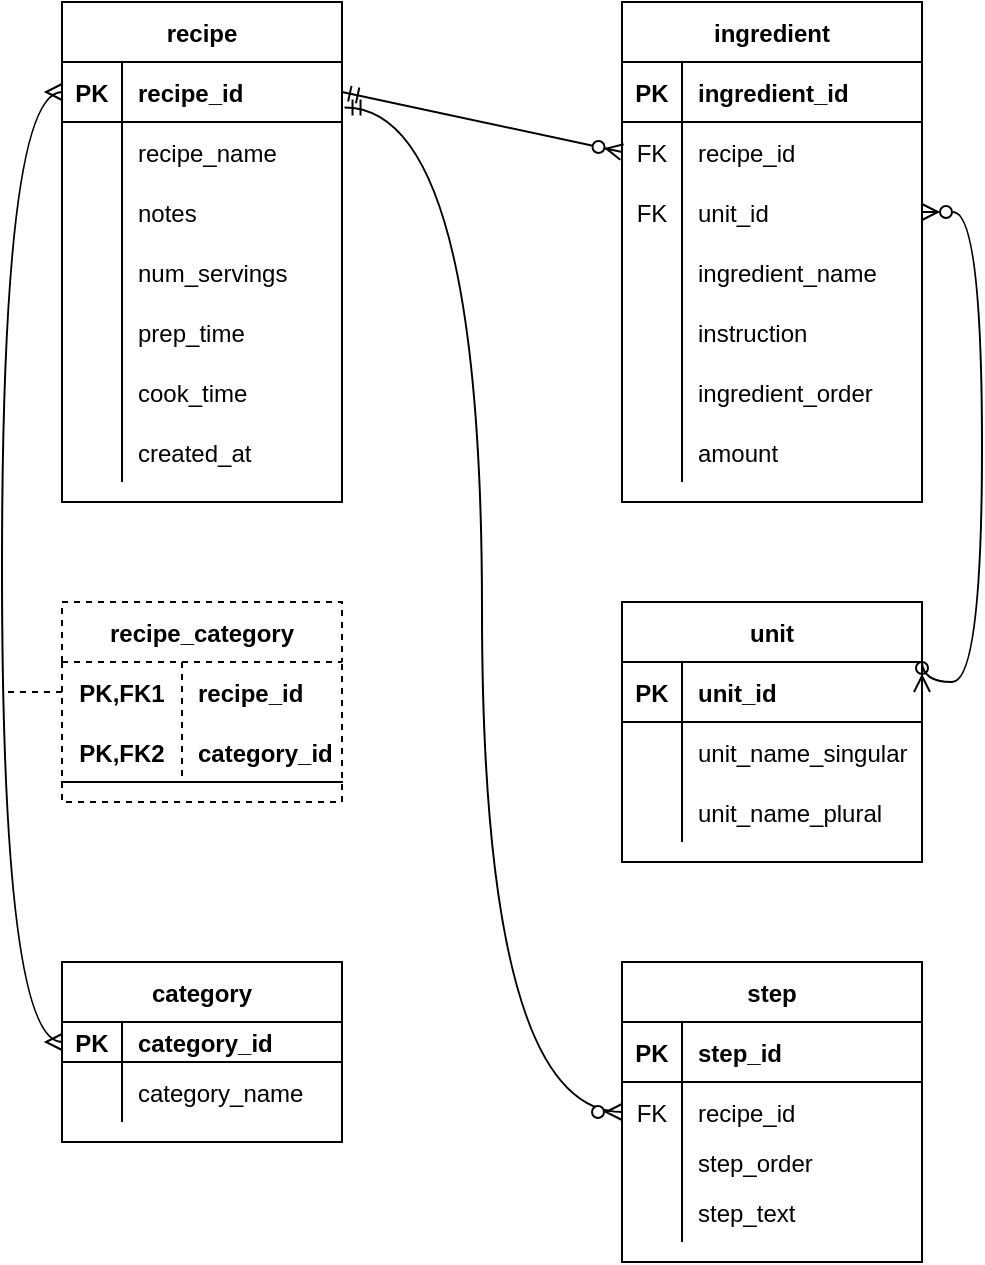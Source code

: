 <mxfile version="20.2.3" type="device"><diagram id="shlKjt4PufoCZt9Cv2Q_" name="Page-1"><mxGraphModel dx="942" dy="685" grid="1" gridSize="10" guides="1" tooltips="1" connect="1" arrows="1" fold="1" page="1" pageScale="1" pageWidth="850" pageHeight="1100" math="0" shadow="0"><root><mxCell id="0"/><mxCell id="1" parent="0"/><mxCell id="l7h1mErhz6-YkLUkvEeA-1" value="recipe" style="shape=table;startSize=30;container=1;collapsible=1;childLayout=tableLayout;fixedRows=1;rowLines=0;fontStyle=1;align=center;resizeLast=1;" vertex="1" parent="1"><mxGeometry x="80" y="40" width="140" height="250" as="geometry"/></mxCell><mxCell id="l7h1mErhz6-YkLUkvEeA-2" value="" style="shape=tableRow;horizontal=0;startSize=0;swimlaneHead=0;swimlaneBody=0;fillColor=none;collapsible=0;dropTarget=0;points=[[0,0.5],[1,0.5]];portConstraint=eastwest;top=0;left=0;right=0;bottom=1;" vertex="1" parent="l7h1mErhz6-YkLUkvEeA-1"><mxGeometry y="30" width="140" height="30" as="geometry"/></mxCell><mxCell id="l7h1mErhz6-YkLUkvEeA-3" value="PK" style="shape=partialRectangle;connectable=0;fillColor=none;top=0;left=0;bottom=0;right=0;fontStyle=1;overflow=hidden;" vertex="1" parent="l7h1mErhz6-YkLUkvEeA-2"><mxGeometry width="30" height="30" as="geometry"><mxRectangle width="30" height="30" as="alternateBounds"/></mxGeometry></mxCell><mxCell id="l7h1mErhz6-YkLUkvEeA-4" value="recipe_id" style="shape=partialRectangle;connectable=0;fillColor=none;top=0;left=0;bottom=0;right=0;align=left;spacingLeft=6;fontStyle=1;overflow=hidden;" vertex="1" parent="l7h1mErhz6-YkLUkvEeA-2"><mxGeometry x="30" width="110" height="30" as="geometry"><mxRectangle width="110" height="30" as="alternateBounds"/></mxGeometry></mxCell><mxCell id="l7h1mErhz6-YkLUkvEeA-5" value="" style="shape=tableRow;horizontal=0;startSize=0;swimlaneHead=0;swimlaneBody=0;fillColor=none;collapsible=0;dropTarget=0;points=[[0,0.5],[1,0.5]];portConstraint=eastwest;top=0;left=0;right=0;bottom=0;" vertex="1" parent="l7h1mErhz6-YkLUkvEeA-1"><mxGeometry y="60" width="140" height="30" as="geometry"/></mxCell><mxCell id="l7h1mErhz6-YkLUkvEeA-6" value="" style="shape=partialRectangle;connectable=0;fillColor=none;top=0;left=0;bottom=0;right=0;editable=1;overflow=hidden;" vertex="1" parent="l7h1mErhz6-YkLUkvEeA-5"><mxGeometry width="30" height="30" as="geometry"><mxRectangle width="30" height="30" as="alternateBounds"/></mxGeometry></mxCell><mxCell id="l7h1mErhz6-YkLUkvEeA-7" value="recipe_name" style="shape=partialRectangle;connectable=0;fillColor=none;top=0;left=0;bottom=0;right=0;align=left;spacingLeft=6;overflow=hidden;" vertex="1" parent="l7h1mErhz6-YkLUkvEeA-5"><mxGeometry x="30" width="110" height="30" as="geometry"><mxRectangle width="110" height="30" as="alternateBounds"/></mxGeometry></mxCell><mxCell id="l7h1mErhz6-YkLUkvEeA-8" value="" style="shape=tableRow;horizontal=0;startSize=0;swimlaneHead=0;swimlaneBody=0;fillColor=none;collapsible=0;dropTarget=0;points=[[0,0.5],[1,0.5]];portConstraint=eastwest;top=0;left=0;right=0;bottom=0;" vertex="1" parent="l7h1mErhz6-YkLUkvEeA-1"><mxGeometry y="90" width="140" height="30" as="geometry"/></mxCell><mxCell id="l7h1mErhz6-YkLUkvEeA-9" value="" style="shape=partialRectangle;connectable=0;fillColor=none;top=0;left=0;bottom=0;right=0;editable=1;overflow=hidden;" vertex="1" parent="l7h1mErhz6-YkLUkvEeA-8"><mxGeometry width="30" height="30" as="geometry"><mxRectangle width="30" height="30" as="alternateBounds"/></mxGeometry></mxCell><mxCell id="l7h1mErhz6-YkLUkvEeA-10" value="notes" style="shape=partialRectangle;connectable=0;fillColor=none;top=0;left=0;bottom=0;right=0;align=left;spacingLeft=6;overflow=hidden;" vertex="1" parent="l7h1mErhz6-YkLUkvEeA-8"><mxGeometry x="30" width="110" height="30" as="geometry"><mxRectangle width="110" height="30" as="alternateBounds"/></mxGeometry></mxCell><mxCell id="l7h1mErhz6-YkLUkvEeA-11" value="" style="shape=tableRow;horizontal=0;startSize=0;swimlaneHead=0;swimlaneBody=0;fillColor=none;collapsible=0;dropTarget=0;points=[[0,0.5],[1,0.5]];portConstraint=eastwest;top=0;left=0;right=0;bottom=0;" vertex="1" parent="l7h1mErhz6-YkLUkvEeA-1"><mxGeometry y="120" width="140" height="30" as="geometry"/></mxCell><mxCell id="l7h1mErhz6-YkLUkvEeA-12" value="" style="shape=partialRectangle;connectable=0;fillColor=none;top=0;left=0;bottom=0;right=0;editable=1;overflow=hidden;" vertex="1" parent="l7h1mErhz6-YkLUkvEeA-11"><mxGeometry width="30" height="30" as="geometry"><mxRectangle width="30" height="30" as="alternateBounds"/></mxGeometry></mxCell><mxCell id="l7h1mErhz6-YkLUkvEeA-13" value="num_servings" style="shape=partialRectangle;connectable=0;fillColor=none;top=0;left=0;bottom=0;right=0;align=left;spacingLeft=6;overflow=hidden;" vertex="1" parent="l7h1mErhz6-YkLUkvEeA-11"><mxGeometry x="30" width="110" height="30" as="geometry"><mxRectangle width="110" height="30" as="alternateBounds"/></mxGeometry></mxCell><mxCell id="l7h1mErhz6-YkLUkvEeA-20" style="shape=tableRow;horizontal=0;startSize=0;swimlaneHead=0;swimlaneBody=0;fillColor=none;collapsible=0;dropTarget=0;points=[[0,0.5],[1,0.5]];portConstraint=eastwest;top=0;left=0;right=0;bottom=0;" vertex="1" parent="l7h1mErhz6-YkLUkvEeA-1"><mxGeometry y="150" width="140" height="30" as="geometry"/></mxCell><mxCell id="l7h1mErhz6-YkLUkvEeA-21" style="shape=partialRectangle;connectable=0;fillColor=none;top=0;left=0;bottom=0;right=0;editable=1;overflow=hidden;" vertex="1" parent="l7h1mErhz6-YkLUkvEeA-20"><mxGeometry width="30" height="30" as="geometry"><mxRectangle width="30" height="30" as="alternateBounds"/></mxGeometry></mxCell><mxCell id="l7h1mErhz6-YkLUkvEeA-22" value="prep_time" style="shape=partialRectangle;connectable=0;fillColor=none;top=0;left=0;bottom=0;right=0;align=left;spacingLeft=6;overflow=hidden;" vertex="1" parent="l7h1mErhz6-YkLUkvEeA-20"><mxGeometry x="30" width="110" height="30" as="geometry"><mxRectangle width="110" height="30" as="alternateBounds"/></mxGeometry></mxCell><mxCell id="l7h1mErhz6-YkLUkvEeA-17" style="shape=tableRow;horizontal=0;startSize=0;swimlaneHead=0;swimlaneBody=0;fillColor=none;collapsible=0;dropTarget=0;points=[[0,0.5],[1,0.5]];portConstraint=eastwest;top=0;left=0;right=0;bottom=0;" vertex="1" parent="l7h1mErhz6-YkLUkvEeA-1"><mxGeometry y="180" width="140" height="30" as="geometry"/></mxCell><mxCell id="l7h1mErhz6-YkLUkvEeA-18" style="shape=partialRectangle;connectable=0;fillColor=none;top=0;left=0;bottom=0;right=0;editable=1;overflow=hidden;" vertex="1" parent="l7h1mErhz6-YkLUkvEeA-17"><mxGeometry width="30" height="30" as="geometry"><mxRectangle width="30" height="30" as="alternateBounds"/></mxGeometry></mxCell><mxCell id="l7h1mErhz6-YkLUkvEeA-19" value="cook_time" style="shape=partialRectangle;connectable=0;fillColor=none;top=0;left=0;bottom=0;right=0;align=left;spacingLeft=6;overflow=hidden;" vertex="1" parent="l7h1mErhz6-YkLUkvEeA-17"><mxGeometry x="30" width="110" height="30" as="geometry"><mxRectangle width="110" height="30" as="alternateBounds"/></mxGeometry></mxCell><mxCell id="l7h1mErhz6-YkLUkvEeA-14" style="shape=tableRow;horizontal=0;startSize=0;swimlaneHead=0;swimlaneBody=0;fillColor=none;collapsible=0;dropTarget=0;points=[[0,0.5],[1,0.5]];portConstraint=eastwest;top=0;left=0;right=0;bottom=0;" vertex="1" parent="l7h1mErhz6-YkLUkvEeA-1"><mxGeometry y="210" width="140" height="30" as="geometry"/></mxCell><mxCell id="l7h1mErhz6-YkLUkvEeA-15" style="shape=partialRectangle;connectable=0;fillColor=none;top=0;left=0;bottom=0;right=0;editable=1;overflow=hidden;" vertex="1" parent="l7h1mErhz6-YkLUkvEeA-14"><mxGeometry width="30" height="30" as="geometry"><mxRectangle width="30" height="30" as="alternateBounds"/></mxGeometry></mxCell><mxCell id="l7h1mErhz6-YkLUkvEeA-16" value="created_at" style="shape=partialRectangle;connectable=0;fillColor=none;top=0;left=0;bottom=0;right=0;align=left;spacingLeft=6;overflow=hidden;" vertex="1" parent="l7h1mErhz6-YkLUkvEeA-14"><mxGeometry x="30" width="110" height="30" as="geometry"><mxRectangle width="110" height="30" as="alternateBounds"/></mxGeometry></mxCell><mxCell id="l7h1mErhz6-YkLUkvEeA-23" style="edgeStyle=orthogonalEdgeStyle;rounded=0;orthogonalLoop=1;jettySize=auto;html=1;exitX=1;exitY=0.5;exitDx=0;exitDy=0;" edge="1" parent="l7h1mErhz6-YkLUkvEeA-1" source="l7h1mErhz6-YkLUkvEeA-11" target="l7h1mErhz6-YkLUkvEeA-11"><mxGeometry relative="1" as="geometry"/></mxCell><mxCell id="l7h1mErhz6-YkLUkvEeA-24" value="ingredient" style="shape=table;startSize=30;container=1;collapsible=1;childLayout=tableLayout;fixedRows=1;rowLines=0;fontStyle=1;align=center;resizeLast=1;" vertex="1" parent="1"><mxGeometry x="360" y="40" width="150" height="250" as="geometry"/></mxCell><mxCell id="l7h1mErhz6-YkLUkvEeA-25" value="" style="shape=tableRow;horizontal=0;startSize=0;swimlaneHead=0;swimlaneBody=0;fillColor=none;collapsible=0;dropTarget=0;points=[[0,0.5],[1,0.5]];portConstraint=eastwest;top=0;left=0;right=0;bottom=1;" vertex="1" parent="l7h1mErhz6-YkLUkvEeA-24"><mxGeometry y="30" width="150" height="30" as="geometry"/></mxCell><mxCell id="l7h1mErhz6-YkLUkvEeA-26" value="PK" style="shape=partialRectangle;connectable=0;fillColor=none;top=0;left=0;bottom=0;right=0;fontStyle=1;overflow=hidden;" vertex="1" parent="l7h1mErhz6-YkLUkvEeA-25"><mxGeometry width="30" height="30" as="geometry"><mxRectangle width="30" height="30" as="alternateBounds"/></mxGeometry></mxCell><mxCell id="l7h1mErhz6-YkLUkvEeA-27" value="ingredient_id" style="shape=partialRectangle;connectable=0;fillColor=none;top=0;left=0;bottom=0;right=0;align=left;spacingLeft=6;fontStyle=1;overflow=hidden;" vertex="1" parent="l7h1mErhz6-YkLUkvEeA-25"><mxGeometry x="30" width="120" height="30" as="geometry"><mxRectangle width="120" height="30" as="alternateBounds"/></mxGeometry></mxCell><mxCell id="l7h1mErhz6-YkLUkvEeA-28" value="" style="shape=tableRow;horizontal=0;startSize=0;swimlaneHead=0;swimlaneBody=0;fillColor=none;collapsible=0;dropTarget=0;points=[[0,0.5],[1,0.5]];portConstraint=eastwest;top=0;left=0;right=0;bottom=0;" vertex="1" parent="l7h1mErhz6-YkLUkvEeA-24"><mxGeometry y="60" width="150" height="30" as="geometry"/></mxCell><mxCell id="l7h1mErhz6-YkLUkvEeA-29" value="FK" style="shape=partialRectangle;connectable=0;fillColor=none;top=0;left=0;bottom=0;right=0;editable=1;overflow=hidden;" vertex="1" parent="l7h1mErhz6-YkLUkvEeA-28"><mxGeometry width="30" height="30" as="geometry"><mxRectangle width="30" height="30" as="alternateBounds"/></mxGeometry></mxCell><mxCell id="l7h1mErhz6-YkLUkvEeA-30" value="recipe_id" style="shape=partialRectangle;connectable=0;fillColor=none;top=0;left=0;bottom=0;right=0;align=left;spacingLeft=6;overflow=hidden;" vertex="1" parent="l7h1mErhz6-YkLUkvEeA-28"><mxGeometry x="30" width="120" height="30" as="geometry"><mxRectangle width="120" height="30" as="alternateBounds"/></mxGeometry></mxCell><mxCell id="l7h1mErhz6-YkLUkvEeA-31" value="" style="shape=tableRow;horizontal=0;startSize=0;swimlaneHead=0;swimlaneBody=0;fillColor=none;collapsible=0;dropTarget=0;points=[[0,0.5],[1,0.5]];portConstraint=eastwest;top=0;left=0;right=0;bottom=0;" vertex="1" parent="l7h1mErhz6-YkLUkvEeA-24"><mxGeometry y="90" width="150" height="30" as="geometry"/></mxCell><mxCell id="l7h1mErhz6-YkLUkvEeA-32" value="FK" style="shape=partialRectangle;connectable=0;fillColor=none;top=0;left=0;bottom=0;right=0;editable=1;overflow=hidden;" vertex="1" parent="l7h1mErhz6-YkLUkvEeA-31"><mxGeometry width="30" height="30" as="geometry"><mxRectangle width="30" height="30" as="alternateBounds"/></mxGeometry></mxCell><mxCell id="l7h1mErhz6-YkLUkvEeA-33" value="unit_id" style="shape=partialRectangle;connectable=0;fillColor=none;top=0;left=0;bottom=0;right=0;align=left;spacingLeft=6;overflow=hidden;" vertex="1" parent="l7h1mErhz6-YkLUkvEeA-31"><mxGeometry x="30" width="120" height="30" as="geometry"><mxRectangle width="120" height="30" as="alternateBounds"/></mxGeometry></mxCell><mxCell id="l7h1mErhz6-YkLUkvEeA-34" value="" style="shape=tableRow;horizontal=0;startSize=0;swimlaneHead=0;swimlaneBody=0;fillColor=none;collapsible=0;dropTarget=0;points=[[0,0.5],[1,0.5]];portConstraint=eastwest;top=0;left=0;right=0;bottom=0;" vertex="1" parent="l7h1mErhz6-YkLUkvEeA-24"><mxGeometry y="120" width="150" height="30" as="geometry"/></mxCell><mxCell id="l7h1mErhz6-YkLUkvEeA-35" value="" style="shape=partialRectangle;connectable=0;fillColor=none;top=0;left=0;bottom=0;right=0;editable=1;overflow=hidden;" vertex="1" parent="l7h1mErhz6-YkLUkvEeA-34"><mxGeometry width="30" height="30" as="geometry"><mxRectangle width="30" height="30" as="alternateBounds"/></mxGeometry></mxCell><mxCell id="l7h1mErhz6-YkLUkvEeA-36" value="ingredient_name" style="shape=partialRectangle;connectable=0;fillColor=none;top=0;left=0;bottom=0;right=0;align=left;spacingLeft=6;overflow=hidden;" vertex="1" parent="l7h1mErhz6-YkLUkvEeA-34"><mxGeometry x="30" width="120" height="30" as="geometry"><mxRectangle width="120" height="30" as="alternateBounds"/></mxGeometry></mxCell><mxCell id="l7h1mErhz6-YkLUkvEeA-43" style="shape=tableRow;horizontal=0;startSize=0;swimlaneHead=0;swimlaneBody=0;fillColor=none;collapsible=0;dropTarget=0;points=[[0,0.5],[1,0.5]];portConstraint=eastwest;top=0;left=0;right=0;bottom=0;" vertex="1" parent="l7h1mErhz6-YkLUkvEeA-24"><mxGeometry y="150" width="150" height="30" as="geometry"/></mxCell><mxCell id="l7h1mErhz6-YkLUkvEeA-44" style="shape=partialRectangle;connectable=0;fillColor=none;top=0;left=0;bottom=0;right=0;editable=1;overflow=hidden;" vertex="1" parent="l7h1mErhz6-YkLUkvEeA-43"><mxGeometry width="30" height="30" as="geometry"><mxRectangle width="30" height="30" as="alternateBounds"/></mxGeometry></mxCell><mxCell id="l7h1mErhz6-YkLUkvEeA-45" value="instruction" style="shape=partialRectangle;connectable=0;fillColor=none;top=0;left=0;bottom=0;right=0;align=left;spacingLeft=6;overflow=hidden;" vertex="1" parent="l7h1mErhz6-YkLUkvEeA-43"><mxGeometry x="30" width="120" height="30" as="geometry"><mxRectangle width="120" height="30" as="alternateBounds"/></mxGeometry></mxCell><mxCell id="l7h1mErhz6-YkLUkvEeA-40" style="shape=tableRow;horizontal=0;startSize=0;swimlaneHead=0;swimlaneBody=0;fillColor=none;collapsible=0;dropTarget=0;points=[[0,0.5],[1,0.5]];portConstraint=eastwest;top=0;left=0;right=0;bottom=0;" vertex="1" parent="l7h1mErhz6-YkLUkvEeA-24"><mxGeometry y="180" width="150" height="30" as="geometry"/></mxCell><mxCell id="l7h1mErhz6-YkLUkvEeA-41" style="shape=partialRectangle;connectable=0;fillColor=none;top=0;left=0;bottom=0;right=0;editable=1;overflow=hidden;" vertex="1" parent="l7h1mErhz6-YkLUkvEeA-40"><mxGeometry width="30" height="30" as="geometry"><mxRectangle width="30" height="30" as="alternateBounds"/></mxGeometry></mxCell><mxCell id="l7h1mErhz6-YkLUkvEeA-42" value="ingredient_order" style="shape=partialRectangle;connectable=0;fillColor=none;top=0;left=0;bottom=0;right=0;align=left;spacingLeft=6;overflow=hidden;" vertex="1" parent="l7h1mErhz6-YkLUkvEeA-40"><mxGeometry x="30" width="120" height="30" as="geometry"><mxRectangle width="120" height="30" as="alternateBounds"/></mxGeometry></mxCell><mxCell id="l7h1mErhz6-YkLUkvEeA-37" style="shape=tableRow;horizontal=0;startSize=0;swimlaneHead=0;swimlaneBody=0;fillColor=none;collapsible=0;dropTarget=0;points=[[0,0.5],[1,0.5]];portConstraint=eastwest;top=0;left=0;right=0;bottom=0;" vertex="1" parent="l7h1mErhz6-YkLUkvEeA-24"><mxGeometry y="210" width="150" height="30" as="geometry"/></mxCell><mxCell id="l7h1mErhz6-YkLUkvEeA-38" style="shape=partialRectangle;connectable=0;fillColor=none;top=0;left=0;bottom=0;right=0;editable=1;overflow=hidden;" vertex="1" parent="l7h1mErhz6-YkLUkvEeA-37"><mxGeometry width="30" height="30" as="geometry"><mxRectangle width="30" height="30" as="alternateBounds"/></mxGeometry></mxCell><mxCell id="l7h1mErhz6-YkLUkvEeA-39" value="amount" style="shape=partialRectangle;connectable=0;fillColor=none;top=0;left=0;bottom=0;right=0;align=left;spacingLeft=6;overflow=hidden;" vertex="1" parent="l7h1mErhz6-YkLUkvEeA-37"><mxGeometry x="30" width="120" height="30" as="geometry"><mxRectangle width="120" height="30" as="alternateBounds"/></mxGeometry></mxCell><mxCell id="l7h1mErhz6-YkLUkvEeA-46" value="unit" style="shape=table;startSize=30;container=1;collapsible=1;childLayout=tableLayout;fixedRows=1;rowLines=0;fontStyle=1;align=center;resizeLast=1;" vertex="1" parent="1"><mxGeometry x="360" y="340" width="150" height="130" as="geometry"/></mxCell><mxCell id="l7h1mErhz6-YkLUkvEeA-47" value="" style="shape=tableRow;horizontal=0;startSize=0;swimlaneHead=0;swimlaneBody=0;fillColor=none;collapsible=0;dropTarget=0;points=[[0,0.5],[1,0.5]];portConstraint=eastwest;top=0;left=0;right=0;bottom=1;" vertex="1" parent="l7h1mErhz6-YkLUkvEeA-46"><mxGeometry y="30" width="150" height="30" as="geometry"/></mxCell><mxCell id="l7h1mErhz6-YkLUkvEeA-48" value="PK" style="shape=partialRectangle;connectable=0;fillColor=none;top=0;left=0;bottom=0;right=0;fontStyle=1;overflow=hidden;" vertex="1" parent="l7h1mErhz6-YkLUkvEeA-47"><mxGeometry width="30" height="30" as="geometry"><mxRectangle width="30" height="30" as="alternateBounds"/></mxGeometry></mxCell><mxCell id="l7h1mErhz6-YkLUkvEeA-49" value="unit_id" style="shape=partialRectangle;connectable=0;fillColor=none;top=0;left=0;bottom=0;right=0;align=left;spacingLeft=6;fontStyle=1;overflow=hidden;" vertex="1" parent="l7h1mErhz6-YkLUkvEeA-47"><mxGeometry x="30" width="120" height="30" as="geometry"><mxRectangle width="120" height="30" as="alternateBounds"/></mxGeometry></mxCell><mxCell id="l7h1mErhz6-YkLUkvEeA-50" value="" style="shape=tableRow;horizontal=0;startSize=0;swimlaneHead=0;swimlaneBody=0;fillColor=none;collapsible=0;dropTarget=0;points=[[0,0.5],[1,0.5]];portConstraint=eastwest;top=0;left=0;right=0;bottom=0;" vertex="1" parent="l7h1mErhz6-YkLUkvEeA-46"><mxGeometry y="60" width="150" height="30" as="geometry"/></mxCell><mxCell id="l7h1mErhz6-YkLUkvEeA-51" value="" style="shape=partialRectangle;connectable=0;fillColor=none;top=0;left=0;bottom=0;right=0;editable=1;overflow=hidden;" vertex="1" parent="l7h1mErhz6-YkLUkvEeA-50"><mxGeometry width="30" height="30" as="geometry"><mxRectangle width="30" height="30" as="alternateBounds"/></mxGeometry></mxCell><mxCell id="l7h1mErhz6-YkLUkvEeA-52" value="unit_name_singular" style="shape=partialRectangle;connectable=0;fillColor=none;top=0;left=0;bottom=0;right=0;align=left;spacingLeft=6;overflow=hidden;" vertex="1" parent="l7h1mErhz6-YkLUkvEeA-50"><mxGeometry x="30" width="120" height="30" as="geometry"><mxRectangle width="120" height="30" as="alternateBounds"/></mxGeometry></mxCell><mxCell id="l7h1mErhz6-YkLUkvEeA-53" value="" style="shape=tableRow;horizontal=0;startSize=0;swimlaneHead=0;swimlaneBody=0;fillColor=none;collapsible=0;dropTarget=0;points=[[0,0.5],[1,0.5]];portConstraint=eastwest;top=0;left=0;right=0;bottom=0;" vertex="1" parent="l7h1mErhz6-YkLUkvEeA-46"><mxGeometry y="90" width="150" height="30" as="geometry"/></mxCell><mxCell id="l7h1mErhz6-YkLUkvEeA-54" value="" style="shape=partialRectangle;connectable=0;fillColor=none;top=0;left=0;bottom=0;right=0;editable=1;overflow=hidden;" vertex="1" parent="l7h1mErhz6-YkLUkvEeA-53"><mxGeometry width="30" height="30" as="geometry"><mxRectangle width="30" height="30" as="alternateBounds"/></mxGeometry></mxCell><mxCell id="l7h1mErhz6-YkLUkvEeA-55" value="unit_name_plural" style="shape=partialRectangle;connectable=0;fillColor=none;top=0;left=0;bottom=0;right=0;align=left;spacingLeft=6;overflow=hidden;" vertex="1" parent="l7h1mErhz6-YkLUkvEeA-53"><mxGeometry x="30" width="120" height="30" as="geometry"><mxRectangle width="120" height="30" as="alternateBounds"/></mxGeometry></mxCell><mxCell id="l7h1mErhz6-YkLUkvEeA-59" value="step" style="shape=table;startSize=30;container=1;collapsible=1;childLayout=tableLayout;fixedRows=1;rowLines=0;fontStyle=1;align=center;resizeLast=1;" vertex="1" parent="1"><mxGeometry x="360" y="520" width="150" height="150" as="geometry"/></mxCell><mxCell id="l7h1mErhz6-YkLUkvEeA-60" value="" style="shape=tableRow;horizontal=0;startSize=0;swimlaneHead=0;swimlaneBody=0;fillColor=none;collapsible=0;dropTarget=0;points=[[0,0.5],[1,0.5]];portConstraint=eastwest;top=0;left=0;right=0;bottom=1;" vertex="1" parent="l7h1mErhz6-YkLUkvEeA-59"><mxGeometry y="30" width="150" height="30" as="geometry"/></mxCell><mxCell id="l7h1mErhz6-YkLUkvEeA-61" value="PK" style="shape=partialRectangle;connectable=0;fillColor=none;top=0;left=0;bottom=0;right=0;fontStyle=1;overflow=hidden;" vertex="1" parent="l7h1mErhz6-YkLUkvEeA-60"><mxGeometry width="30" height="30" as="geometry"><mxRectangle width="30" height="30" as="alternateBounds"/></mxGeometry></mxCell><mxCell id="l7h1mErhz6-YkLUkvEeA-62" value="step_id" style="shape=partialRectangle;connectable=0;fillColor=none;top=0;left=0;bottom=0;right=0;align=left;spacingLeft=6;fontStyle=1;overflow=hidden;" vertex="1" parent="l7h1mErhz6-YkLUkvEeA-60"><mxGeometry x="30" width="120" height="30" as="geometry"><mxRectangle width="120" height="30" as="alternateBounds"/></mxGeometry></mxCell><mxCell id="l7h1mErhz6-YkLUkvEeA-63" value="" style="shape=tableRow;horizontal=0;startSize=0;swimlaneHead=0;swimlaneBody=0;fillColor=none;collapsible=0;dropTarget=0;points=[[0,0.5],[1,0.5]];portConstraint=eastwest;top=0;left=0;right=0;bottom=0;" vertex="1" parent="l7h1mErhz6-YkLUkvEeA-59"><mxGeometry y="60" width="150" height="30" as="geometry"/></mxCell><mxCell id="l7h1mErhz6-YkLUkvEeA-64" value="FK" style="shape=partialRectangle;connectable=0;fillColor=none;top=0;left=0;bottom=0;right=0;editable=1;overflow=hidden;" vertex="1" parent="l7h1mErhz6-YkLUkvEeA-63"><mxGeometry width="30" height="30" as="geometry"><mxRectangle width="30" height="30" as="alternateBounds"/></mxGeometry></mxCell><mxCell id="l7h1mErhz6-YkLUkvEeA-65" value="recipe_id" style="shape=partialRectangle;connectable=0;fillColor=none;top=0;left=0;bottom=0;right=0;align=left;spacingLeft=6;overflow=hidden;" vertex="1" parent="l7h1mErhz6-YkLUkvEeA-63"><mxGeometry x="30" width="120" height="30" as="geometry"><mxRectangle width="120" height="30" as="alternateBounds"/></mxGeometry></mxCell><mxCell id="l7h1mErhz6-YkLUkvEeA-66" value="" style="shape=tableRow;horizontal=0;startSize=0;swimlaneHead=0;swimlaneBody=0;fillColor=none;collapsible=0;dropTarget=0;points=[[0,0.5],[1,0.5]];portConstraint=eastwest;top=0;left=0;right=0;bottom=0;" vertex="1" parent="l7h1mErhz6-YkLUkvEeA-59"><mxGeometry y="90" width="150" height="20" as="geometry"/></mxCell><mxCell id="l7h1mErhz6-YkLUkvEeA-67" value="" style="shape=partialRectangle;connectable=0;fillColor=none;top=0;left=0;bottom=0;right=0;editable=1;overflow=hidden;" vertex="1" parent="l7h1mErhz6-YkLUkvEeA-66"><mxGeometry width="30" height="20" as="geometry"><mxRectangle width="30" height="20" as="alternateBounds"/></mxGeometry></mxCell><mxCell id="l7h1mErhz6-YkLUkvEeA-68" value="step_order" style="shape=partialRectangle;connectable=0;fillColor=none;top=0;left=0;bottom=0;right=0;align=left;spacingLeft=6;overflow=hidden;" vertex="1" parent="l7h1mErhz6-YkLUkvEeA-66"><mxGeometry x="30" width="120" height="20" as="geometry"><mxRectangle width="120" height="20" as="alternateBounds"/></mxGeometry></mxCell><mxCell id="l7h1mErhz6-YkLUkvEeA-69" value="" style="shape=tableRow;horizontal=0;startSize=0;swimlaneHead=0;swimlaneBody=0;fillColor=none;collapsible=0;dropTarget=0;points=[[0,0.5],[1,0.5]];portConstraint=eastwest;top=0;left=0;right=0;bottom=0;" vertex="1" parent="l7h1mErhz6-YkLUkvEeA-59"><mxGeometry y="110" width="150" height="30" as="geometry"/></mxCell><mxCell id="l7h1mErhz6-YkLUkvEeA-70" value="" style="shape=partialRectangle;connectable=0;fillColor=none;top=0;left=0;bottom=0;right=0;editable=1;overflow=hidden;" vertex="1" parent="l7h1mErhz6-YkLUkvEeA-69"><mxGeometry width="30" height="30" as="geometry"><mxRectangle width="30" height="30" as="alternateBounds"/></mxGeometry></mxCell><mxCell id="l7h1mErhz6-YkLUkvEeA-71" value="step_text" style="shape=partialRectangle;connectable=0;fillColor=none;top=0;left=0;bottom=0;right=0;align=left;spacingLeft=6;overflow=hidden;" vertex="1" parent="l7h1mErhz6-YkLUkvEeA-69"><mxGeometry x="30" width="120" height="30" as="geometry"><mxRectangle width="120" height="30" as="alternateBounds"/></mxGeometry></mxCell><mxCell id="l7h1mErhz6-YkLUkvEeA-72" value="category" style="shape=table;startSize=30;container=1;collapsible=1;childLayout=tableLayout;fixedRows=1;rowLines=0;fontStyle=1;align=center;resizeLast=1;" vertex="1" parent="1"><mxGeometry x="80" y="520" width="140" height="90" as="geometry"/></mxCell><mxCell id="l7h1mErhz6-YkLUkvEeA-73" value="" style="shape=tableRow;horizontal=0;startSize=0;swimlaneHead=0;swimlaneBody=0;fillColor=none;collapsible=0;dropTarget=0;points=[[0,0.5],[1,0.5]];portConstraint=eastwest;top=0;left=0;right=0;bottom=1;" vertex="1" parent="l7h1mErhz6-YkLUkvEeA-72"><mxGeometry y="30" width="140" height="20" as="geometry"/></mxCell><mxCell id="l7h1mErhz6-YkLUkvEeA-74" value="PK" style="shape=partialRectangle;connectable=0;fillColor=none;top=0;left=0;bottom=0;right=0;fontStyle=1;overflow=hidden;" vertex="1" parent="l7h1mErhz6-YkLUkvEeA-73"><mxGeometry width="30" height="20" as="geometry"><mxRectangle width="30" height="20" as="alternateBounds"/></mxGeometry></mxCell><mxCell id="l7h1mErhz6-YkLUkvEeA-75" value="category_id" style="shape=partialRectangle;connectable=0;fillColor=none;top=0;left=0;bottom=0;right=0;align=left;spacingLeft=6;fontStyle=1;overflow=hidden;" vertex="1" parent="l7h1mErhz6-YkLUkvEeA-73"><mxGeometry x="30" width="110" height="20" as="geometry"><mxRectangle width="110" height="20" as="alternateBounds"/></mxGeometry></mxCell><mxCell id="l7h1mErhz6-YkLUkvEeA-76" value="" style="shape=tableRow;horizontal=0;startSize=0;swimlaneHead=0;swimlaneBody=0;fillColor=none;collapsible=0;dropTarget=0;points=[[0,0.5],[1,0.5]];portConstraint=eastwest;top=0;left=0;right=0;bottom=0;" vertex="1" parent="l7h1mErhz6-YkLUkvEeA-72"><mxGeometry y="50" width="140" height="30" as="geometry"/></mxCell><mxCell id="l7h1mErhz6-YkLUkvEeA-77" value="" style="shape=partialRectangle;connectable=0;fillColor=none;top=0;left=0;bottom=0;right=0;editable=1;overflow=hidden;" vertex="1" parent="l7h1mErhz6-YkLUkvEeA-76"><mxGeometry width="30" height="30" as="geometry"><mxRectangle width="30" height="30" as="alternateBounds"/></mxGeometry></mxCell><mxCell id="l7h1mErhz6-YkLUkvEeA-78" value="category_name" style="shape=partialRectangle;connectable=0;fillColor=none;top=0;left=0;bottom=0;right=0;align=left;spacingLeft=6;overflow=hidden;" vertex="1" parent="l7h1mErhz6-YkLUkvEeA-76"><mxGeometry x="30" width="110" height="30" as="geometry"><mxRectangle width="110" height="30" as="alternateBounds"/></mxGeometry></mxCell><mxCell id="l7h1mErhz6-YkLUkvEeA-85" value="recipe_category" style="shape=table;startSize=30;container=1;collapsible=1;childLayout=tableLayout;fixedRows=1;rowLines=0;fontStyle=1;align=center;resizeLast=1;dashed=1;" vertex="1" parent="1"><mxGeometry x="80" y="340" width="140" height="100" as="geometry"/></mxCell><mxCell id="l7h1mErhz6-YkLUkvEeA-86" value="" style="shape=tableRow;horizontal=0;startSize=0;swimlaneHead=0;swimlaneBody=0;fillColor=none;collapsible=0;dropTarget=0;points=[[0,0.5],[1,0.5]];portConstraint=eastwest;top=0;left=0;right=0;bottom=0;" vertex="1" parent="l7h1mErhz6-YkLUkvEeA-85"><mxGeometry y="30" width="140" height="30" as="geometry"/></mxCell><mxCell id="l7h1mErhz6-YkLUkvEeA-87" value="PK,FK1" style="shape=partialRectangle;connectable=0;fillColor=none;top=0;left=0;bottom=0;right=0;fontStyle=1;overflow=hidden;" vertex="1" parent="l7h1mErhz6-YkLUkvEeA-86"><mxGeometry width="60" height="30" as="geometry"><mxRectangle width="60" height="30" as="alternateBounds"/></mxGeometry></mxCell><mxCell id="l7h1mErhz6-YkLUkvEeA-88" value="recipe_id" style="shape=partialRectangle;connectable=0;fillColor=none;top=0;left=0;bottom=0;right=0;align=left;spacingLeft=6;fontStyle=1;overflow=hidden;" vertex="1" parent="l7h1mErhz6-YkLUkvEeA-86"><mxGeometry x="60" width="80" height="30" as="geometry"><mxRectangle width="80" height="30" as="alternateBounds"/></mxGeometry></mxCell><mxCell id="l7h1mErhz6-YkLUkvEeA-89" value="" style="shape=tableRow;horizontal=0;startSize=0;swimlaneHead=0;swimlaneBody=0;fillColor=none;collapsible=0;dropTarget=0;points=[[0,0.5],[1,0.5]];portConstraint=eastwest;top=0;left=0;right=0;bottom=1;" vertex="1" parent="l7h1mErhz6-YkLUkvEeA-85"><mxGeometry y="60" width="140" height="30" as="geometry"/></mxCell><mxCell id="l7h1mErhz6-YkLUkvEeA-90" value="PK,FK2" style="shape=partialRectangle;connectable=0;fillColor=none;top=0;left=0;bottom=0;right=0;fontStyle=1;overflow=hidden;" vertex="1" parent="l7h1mErhz6-YkLUkvEeA-89"><mxGeometry width="60" height="30" as="geometry"><mxRectangle width="60" height="30" as="alternateBounds"/></mxGeometry></mxCell><mxCell id="l7h1mErhz6-YkLUkvEeA-91" value="category_id" style="shape=partialRectangle;connectable=0;fillColor=none;top=0;left=0;bottom=0;right=0;align=left;spacingLeft=6;fontStyle=1;overflow=hidden;" vertex="1" parent="l7h1mErhz6-YkLUkvEeA-89"><mxGeometry x="60" width="80" height="30" as="geometry"><mxRectangle width="80" height="30" as="alternateBounds"/></mxGeometry></mxCell><mxCell id="l7h1mErhz6-YkLUkvEeA-99" value="" style="fontSize=12;html=1;endArrow=ERmany;endFill=0;rounded=0;exitX=0;exitY=0.5;exitDx=0;exitDy=0;edgeStyle=orthogonalEdgeStyle;curved=1;entryX=0;entryY=0.5;entryDx=0;entryDy=0;startArrow=ERmany;startFill=0;" edge="1" parent="1" source="l7h1mErhz6-YkLUkvEeA-73" target="l7h1mErhz6-YkLUkvEeA-2"><mxGeometry width="100" height="100" relative="1" as="geometry"><mxPoint x="-20" y="240" as="sourcePoint"/><mxPoint x="80" y="140" as="targetPoint"/><Array as="points"><mxPoint x="50" y="560"/><mxPoint x="50" y="85"/></Array></mxGeometry></mxCell><mxCell id="l7h1mErhz6-YkLUkvEeA-106" style="rounded=0;orthogonalLoop=1;jettySize=auto;html=1;exitX=0;exitY=0.5;exitDx=0;exitDy=0;startArrow=none;startFill=0;endArrow=none;endFill=0;dashed=1;" edge="1" parent="1" source="l7h1mErhz6-YkLUkvEeA-86"><mxGeometry relative="1" as="geometry"><mxPoint x="50" y="385" as="targetPoint"/></mxGeometry></mxCell><mxCell id="l7h1mErhz6-YkLUkvEeA-108" value="" style="fontSize=12;html=1;endArrow=ERzeroToMany;startArrow=ERmandOne;rounded=0;entryX=0;entryY=0.5;entryDx=0;entryDy=0;exitX=1;exitY=0.5;exitDx=0;exitDy=0;" edge="1" parent="1" source="l7h1mErhz6-YkLUkvEeA-2" target="l7h1mErhz6-YkLUkvEeA-28"><mxGeometry width="100" height="100" relative="1" as="geometry"><mxPoint x="220" y="90" as="sourcePoint"/><mxPoint x="320" y="-10" as="targetPoint"/></mxGeometry></mxCell><mxCell id="l7h1mErhz6-YkLUkvEeA-109" value="" style="fontSize=12;html=1;endArrow=ERzeroToMany;startArrow=ERmandOne;rounded=0;entryX=0;entryY=0.5;entryDx=0;entryDy=0;exitX=1.009;exitY=0.76;exitDx=0;exitDy=0;exitPerimeter=0;edgeStyle=orthogonalEdgeStyle;curved=1;" edge="1" parent="1" source="l7h1mErhz6-YkLUkvEeA-2" target="l7h1mErhz6-YkLUkvEeA-63"><mxGeometry width="100" height="100" relative="1" as="geometry"><mxPoint x="220" y="100" as="sourcePoint"/><mxPoint x="350" y="480" as="targetPoint"/></mxGeometry></mxCell><mxCell id="l7h1mErhz6-YkLUkvEeA-110" value="" style="fontSize=12;html=1;endArrow=ERzeroToMany;rounded=0;exitX=1;exitY=0.5;exitDx=0;exitDy=0;edgeStyle=orthogonalEdgeStyle;curved=1;endFill=0;startArrow=ERzeroToMany;startFill=0;entryX=1;entryY=0.5;entryDx=0;entryDy=0;" edge="1" parent="1" source="l7h1mErhz6-YkLUkvEeA-31" target="l7h1mErhz6-YkLUkvEeA-47"><mxGeometry width="100" height="100" relative="1" as="geometry"><mxPoint x="370" y="430" as="sourcePoint"/><mxPoint x="540" y="380" as="targetPoint"/><Array as="points"><mxPoint x="540" y="145"/><mxPoint x="540" y="380"/><mxPoint x="510" y="380"/></Array></mxGeometry></mxCell></root></mxGraphModel></diagram></mxfile>